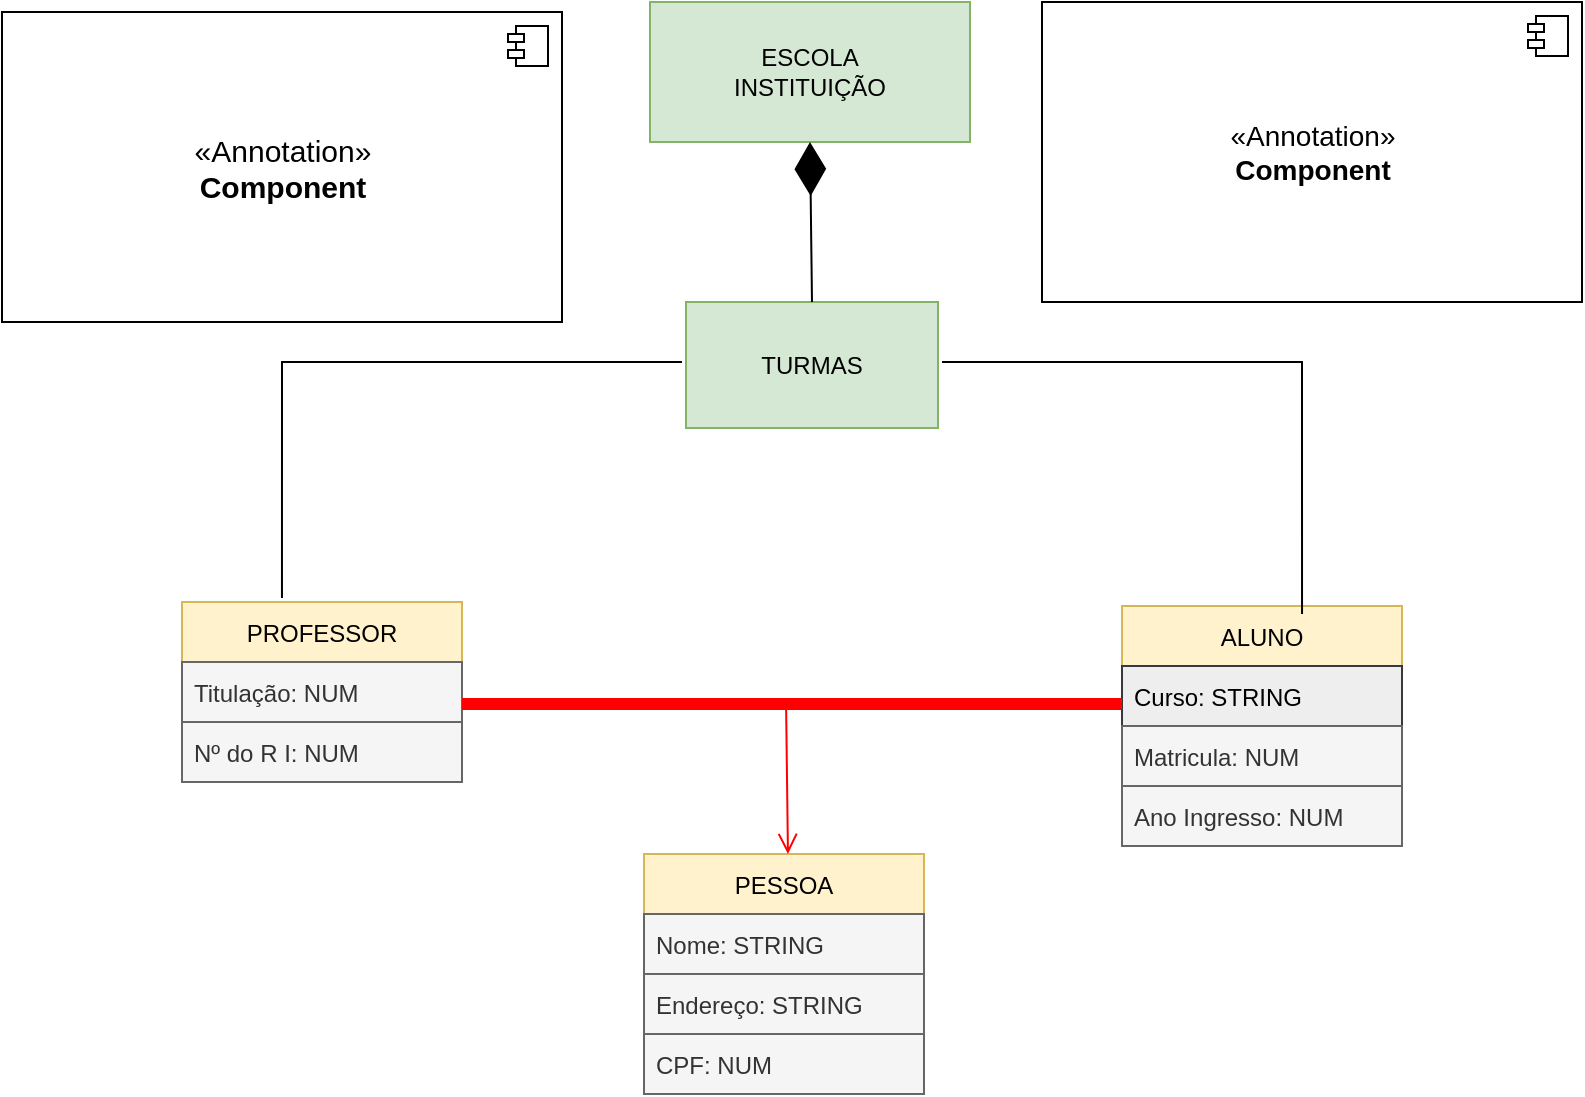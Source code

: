 <mxfile version="17.4.3" type="github">
  <diagram id="AwQgiTbu9Bw1cx0Kdg-x" name="Page-1">
    <mxGraphModel dx="1116" dy="632" grid="1" gridSize="10" guides="1" tooltips="1" connect="1" arrows="1" fold="1" page="1" pageScale="1" pageWidth="827" pageHeight="1169" math="0" shadow="0">
      <root>
        <mxCell id="0" />
        <mxCell id="1" parent="0" />
        <mxCell id="wkAVa-7YM3MRuRVqWaLZ-1" value="&lt;div&gt;ESCOLA&lt;/div&gt;&lt;div&gt;INSTITUIÇÃO&lt;br&gt;&lt;/div&gt;" style="rounded=0;whiteSpace=wrap;html=1;fillColor=#d5e8d4;strokeColor=#82b366;" vertex="1" parent="1">
          <mxGeometry x="334" y="10" width="160" height="70" as="geometry" />
        </mxCell>
        <mxCell id="wkAVa-7YM3MRuRVqWaLZ-2" value="TURMAS" style="rounded=0;whiteSpace=wrap;html=1;fillColor=#d5e8d4;strokeColor=#82b366;" vertex="1" parent="1">
          <mxGeometry x="352" y="160" width="126" height="63" as="geometry" />
        </mxCell>
        <mxCell id="wkAVa-7YM3MRuRVqWaLZ-8" value="PROFESSOR" style="swimlane;fontStyle=0;childLayout=stackLayout;horizontal=1;startSize=30;horizontalStack=0;resizeParent=1;resizeParentMax=0;resizeLast=0;collapsible=1;marginBottom=0;fillColor=#fff2cc;strokeColor=#d6b656;" vertex="1" parent="1">
          <mxGeometry x="100" y="310" width="140" height="90" as="geometry" />
        </mxCell>
        <mxCell id="wkAVa-7YM3MRuRVqWaLZ-9" value="Titulação: NUM" style="text;strokeColor=#666666;fillColor=#f5f5f5;align=left;verticalAlign=middle;spacingLeft=4;spacingRight=4;overflow=hidden;points=[[0,0.5],[1,0.5]];portConstraint=eastwest;rotatable=0;fontColor=#333333;" vertex="1" parent="wkAVa-7YM3MRuRVqWaLZ-8">
          <mxGeometry y="30" width="140" height="30" as="geometry" />
        </mxCell>
        <mxCell id="wkAVa-7YM3MRuRVqWaLZ-10" value="Nº do R I: NUM" style="text;strokeColor=#666666;fillColor=#f5f5f5;align=left;verticalAlign=middle;spacingLeft=4;spacingRight=4;overflow=hidden;points=[[0,0.5],[1,0.5]];portConstraint=eastwest;rotatable=0;fontColor=#333333;" vertex="1" parent="wkAVa-7YM3MRuRVqWaLZ-8">
          <mxGeometry y="60" width="140" height="30" as="geometry" />
        </mxCell>
        <mxCell id="wkAVa-7YM3MRuRVqWaLZ-12" value="ALUNO" style="swimlane;fontStyle=0;childLayout=stackLayout;horizontal=1;startSize=30;horizontalStack=0;resizeParent=1;resizeParentMax=0;resizeLast=0;collapsible=1;marginBottom=0;fillColor=#fff2cc;strokeColor=#d6b656;" vertex="1" parent="1">
          <mxGeometry x="570" y="312" width="140" height="120" as="geometry" />
        </mxCell>
        <mxCell id="wkAVa-7YM3MRuRVqWaLZ-13" value="Curso: STRING" style="text;align=left;verticalAlign=middle;spacingLeft=4;spacingRight=4;overflow=hidden;points=[[0,0.5],[1,0.5]];portConstraint=eastwest;rotatable=0;fillColor=#eeeeee;strokeColor=#36393d;" vertex="1" parent="wkAVa-7YM3MRuRVqWaLZ-12">
          <mxGeometry y="30" width="140" height="30" as="geometry" />
        </mxCell>
        <mxCell id="wkAVa-7YM3MRuRVqWaLZ-15" value="Matricula: NUM" style="text;strokeColor=#666666;fillColor=#f5f5f5;align=left;verticalAlign=middle;spacingLeft=4;spacingRight=4;overflow=hidden;points=[[0,0.5],[1,0.5]];portConstraint=eastwest;rotatable=0;fontColor=#333333;" vertex="1" parent="wkAVa-7YM3MRuRVqWaLZ-12">
          <mxGeometry y="60" width="140" height="30" as="geometry" />
        </mxCell>
        <mxCell id="wkAVa-7YM3MRuRVqWaLZ-20" value="Ano Ingresso: NUM" style="text;strokeColor=#666666;fillColor=#f5f5f5;align=left;verticalAlign=middle;spacingLeft=4;spacingRight=4;overflow=hidden;points=[[0,0.5],[1,0.5]];portConstraint=eastwest;rotatable=0;fontColor=#333333;" vertex="1" parent="wkAVa-7YM3MRuRVqWaLZ-12">
          <mxGeometry y="90" width="140" height="30" as="geometry" />
        </mxCell>
        <mxCell id="wkAVa-7YM3MRuRVqWaLZ-16" value="PESSOA" style="swimlane;fontStyle=0;childLayout=stackLayout;horizontal=1;startSize=30;horizontalStack=0;resizeParent=1;resizeParentMax=0;resizeLast=0;collapsible=1;marginBottom=0;fillColor=#fff2cc;strokeColor=#d6b656;" vertex="1" parent="1">
          <mxGeometry x="331" y="436" width="140" height="120" as="geometry" />
        </mxCell>
        <mxCell id="wkAVa-7YM3MRuRVqWaLZ-17" value="Nome: STRING" style="text;strokeColor=#666666;fillColor=#f5f5f5;align=left;verticalAlign=middle;spacingLeft=4;spacingRight=4;overflow=hidden;points=[[0,0.5],[1,0.5]];portConstraint=eastwest;rotatable=0;fontColor=#333333;" vertex="1" parent="wkAVa-7YM3MRuRVqWaLZ-16">
          <mxGeometry y="30" width="140" height="30" as="geometry" />
        </mxCell>
        <mxCell id="wkAVa-7YM3MRuRVqWaLZ-18" value="Endereço: STRING" style="text;strokeColor=#666666;fillColor=#f5f5f5;align=left;verticalAlign=middle;spacingLeft=4;spacingRight=4;overflow=hidden;points=[[0,0.5],[1,0.5]];portConstraint=eastwest;rotatable=0;fontColor=#333333;" vertex="1" parent="wkAVa-7YM3MRuRVqWaLZ-16">
          <mxGeometry y="60" width="140" height="30" as="geometry" />
        </mxCell>
        <mxCell id="wkAVa-7YM3MRuRVqWaLZ-19" value="CPF: NUM" style="text;strokeColor=#666666;fillColor=#f5f5f5;align=left;verticalAlign=middle;spacingLeft=4;spacingRight=4;overflow=hidden;points=[[0,0.5],[1,0.5]];portConstraint=eastwest;rotatable=0;fontColor=#333333;" vertex="1" parent="wkAVa-7YM3MRuRVqWaLZ-16">
          <mxGeometry y="90" width="140" height="30" as="geometry" />
        </mxCell>
        <mxCell id="wkAVa-7YM3MRuRVqWaLZ-31" value="" style="endArrow=diamondThin;endFill=1;endSize=24;html=1;rounded=0;fontSize=15;exitX=0.5;exitY=0;exitDx=0;exitDy=0;" edge="1" parent="1" source="wkAVa-7YM3MRuRVqWaLZ-2">
          <mxGeometry width="160" relative="1" as="geometry">
            <mxPoint x="414" y="150" as="sourcePoint" />
            <mxPoint x="414" y="80" as="targetPoint" />
            <Array as="points" />
          </mxGeometry>
        </mxCell>
        <mxCell id="wkAVa-7YM3MRuRVqWaLZ-36" value="" style="shape=line;html=1;strokeWidth=6;strokeColor=#ff0000;fontSize=15;" vertex="1" parent="1">
          <mxGeometry x="240" y="356" width="330" height="10" as="geometry" />
        </mxCell>
        <mxCell id="wkAVa-7YM3MRuRVqWaLZ-37" value="" style="edgeStyle=orthogonalEdgeStyle;html=1;verticalAlign=bottom;endArrow=open;endSize=8;strokeColor=#ff0000;rounded=0;fontSize=15;exitX=0.491;exitY=0.46;exitDx=0;exitDy=0;exitPerimeter=0;" edge="1" source="wkAVa-7YM3MRuRVqWaLZ-36" parent="1">
          <mxGeometry relative="1" as="geometry">
            <mxPoint x="402.98" y="436" as="targetPoint" />
            <mxPoint x="403" y="370" as="sourcePoint" />
            <Array as="points">
              <mxPoint x="403" y="361" />
            </Array>
          </mxGeometry>
        </mxCell>
        <mxCell id="wkAVa-7YM3MRuRVqWaLZ-41" value="" style="endArrow=none;html=1;edgeStyle=orthogonalEdgeStyle;rounded=0;fontSize=15;exitX=0.357;exitY=-0.022;exitDx=0;exitDy=0;exitPerimeter=0;" edge="1" parent="1" source="wkAVa-7YM3MRuRVqWaLZ-8">
          <mxGeometry relative="1" as="geometry">
            <mxPoint x="150" y="290" as="sourcePoint" />
            <mxPoint x="350" y="190" as="targetPoint" />
            <Array as="points">
              <mxPoint x="150" y="190" />
            </Array>
          </mxGeometry>
        </mxCell>
        <mxCell id="wkAVa-7YM3MRuRVqWaLZ-51" value="" style="endArrow=none;html=1;edgeStyle=orthogonalEdgeStyle;rounded=0;fontSize=15;entryX=0.643;entryY=0.033;entryDx=0;entryDy=0;entryPerimeter=0;" edge="1" parent="1" target="wkAVa-7YM3MRuRVqWaLZ-12">
          <mxGeometry relative="1" as="geometry">
            <mxPoint x="480" y="190" as="sourcePoint" />
            <mxPoint x="660" y="200" as="targetPoint" />
            <Array as="points">
              <mxPoint x="660" y="190" />
            </Array>
          </mxGeometry>
        </mxCell>
        <mxCell id="wkAVa-7YM3MRuRVqWaLZ-54" value="&amp;laquo;Annotation&amp;raquo;&lt;br/&gt;&lt;b&gt;Component&lt;/b&gt;" style="html=1;dropTarget=0;fontSize=15;" vertex="1" parent="1">
          <mxGeometry x="10" y="15" width="280" height="155" as="geometry" />
        </mxCell>
        <mxCell id="wkAVa-7YM3MRuRVqWaLZ-55" value="" style="shape=module;jettyWidth=8;jettyHeight=4;fontSize=15;" vertex="1" parent="wkAVa-7YM3MRuRVqWaLZ-54">
          <mxGeometry x="1" width="20" height="20" relative="1" as="geometry">
            <mxPoint x="-27" y="7" as="offset" />
          </mxGeometry>
        </mxCell>
        <mxCell id="wkAVa-7YM3MRuRVqWaLZ-57" value="&amp;laquo;Annotation&amp;raquo;&lt;br/&gt;&lt;b&gt;Component&lt;/b&gt;" style="html=1;dropTarget=0;fontSize=14;" vertex="1" parent="1">
          <mxGeometry x="530" y="10" width="270" height="150" as="geometry" />
        </mxCell>
        <mxCell id="wkAVa-7YM3MRuRVqWaLZ-58" value="" style="shape=module;jettyWidth=8;jettyHeight=4;fontSize=14;" vertex="1" parent="wkAVa-7YM3MRuRVqWaLZ-57">
          <mxGeometry x="1" width="20" height="20" relative="1" as="geometry">
            <mxPoint x="-27" y="7" as="offset" />
          </mxGeometry>
        </mxCell>
      </root>
    </mxGraphModel>
  </diagram>
</mxfile>
